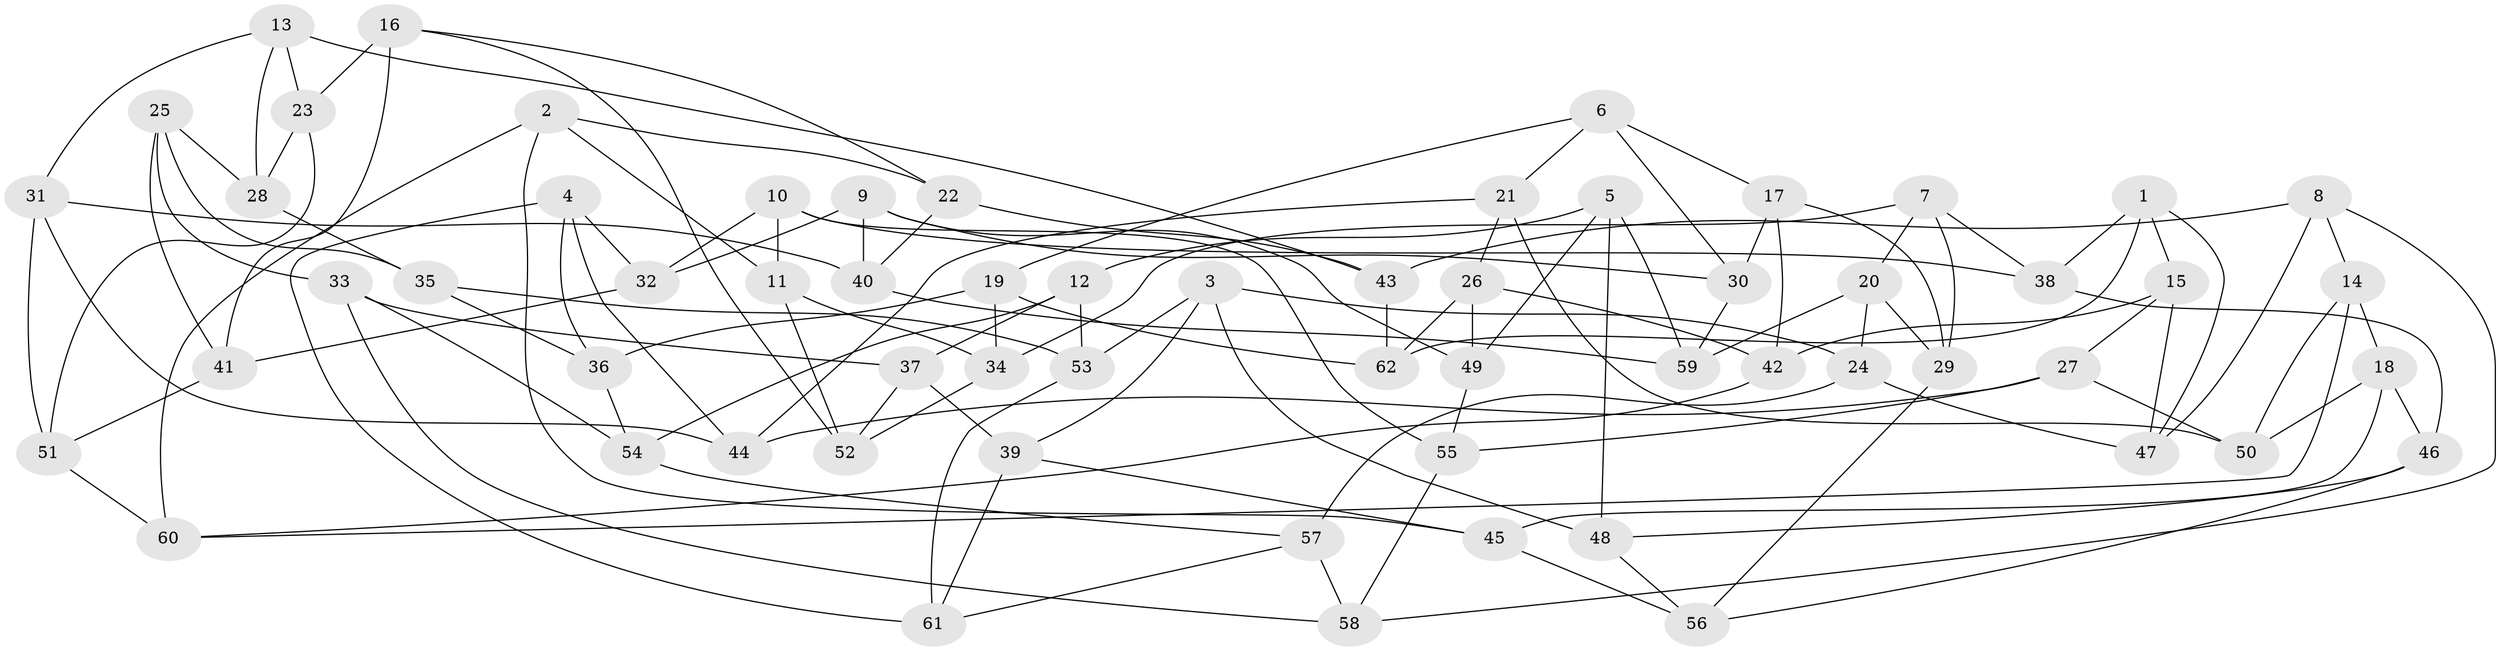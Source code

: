 // Generated by graph-tools (version 1.1) at 2025/38/03/09/25 02:38:16]
// undirected, 62 vertices, 124 edges
graph export_dot {
graph [start="1"]
  node [color=gray90,style=filled];
  1;
  2;
  3;
  4;
  5;
  6;
  7;
  8;
  9;
  10;
  11;
  12;
  13;
  14;
  15;
  16;
  17;
  18;
  19;
  20;
  21;
  22;
  23;
  24;
  25;
  26;
  27;
  28;
  29;
  30;
  31;
  32;
  33;
  34;
  35;
  36;
  37;
  38;
  39;
  40;
  41;
  42;
  43;
  44;
  45;
  46;
  47;
  48;
  49;
  50;
  51;
  52;
  53;
  54;
  55;
  56;
  57;
  58;
  59;
  60;
  61;
  62;
  1 -- 47;
  1 -- 15;
  1 -- 38;
  1 -- 62;
  2 -- 45;
  2 -- 22;
  2 -- 11;
  2 -- 60;
  3 -- 53;
  3 -- 39;
  3 -- 24;
  3 -- 48;
  4 -- 61;
  4 -- 32;
  4 -- 44;
  4 -- 36;
  5 -- 12;
  5 -- 49;
  5 -- 48;
  5 -- 59;
  6 -- 21;
  6 -- 30;
  6 -- 17;
  6 -- 19;
  7 -- 20;
  7 -- 38;
  7 -- 29;
  7 -- 34;
  8 -- 43;
  8 -- 14;
  8 -- 58;
  8 -- 47;
  9 -- 32;
  9 -- 49;
  9 -- 40;
  9 -- 30;
  10 -- 32;
  10 -- 38;
  10 -- 55;
  10 -- 11;
  11 -- 34;
  11 -- 52;
  12 -- 54;
  12 -- 53;
  12 -- 37;
  13 -- 28;
  13 -- 23;
  13 -- 31;
  13 -- 43;
  14 -- 50;
  14 -- 60;
  14 -- 18;
  15 -- 42;
  15 -- 27;
  15 -- 47;
  16 -- 23;
  16 -- 22;
  16 -- 41;
  16 -- 52;
  17 -- 30;
  17 -- 42;
  17 -- 29;
  18 -- 50;
  18 -- 46;
  18 -- 45;
  19 -- 36;
  19 -- 62;
  19 -- 34;
  20 -- 29;
  20 -- 24;
  20 -- 59;
  21 -- 44;
  21 -- 50;
  21 -- 26;
  22 -- 40;
  22 -- 43;
  23 -- 28;
  23 -- 51;
  24 -- 47;
  24 -- 57;
  25 -- 35;
  25 -- 41;
  25 -- 33;
  25 -- 28;
  26 -- 49;
  26 -- 42;
  26 -- 62;
  27 -- 55;
  27 -- 50;
  27 -- 44;
  28 -- 35;
  29 -- 56;
  30 -- 59;
  31 -- 51;
  31 -- 40;
  31 -- 44;
  32 -- 41;
  33 -- 37;
  33 -- 54;
  33 -- 58;
  34 -- 52;
  35 -- 36;
  35 -- 53;
  36 -- 54;
  37 -- 39;
  37 -- 52;
  38 -- 46;
  39 -- 61;
  39 -- 45;
  40 -- 59;
  41 -- 51;
  42 -- 60;
  43 -- 62;
  45 -- 56;
  46 -- 48;
  46 -- 56;
  48 -- 56;
  49 -- 55;
  51 -- 60;
  53 -- 61;
  54 -- 57;
  55 -- 58;
  57 -- 61;
  57 -- 58;
}
